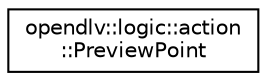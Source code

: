 digraph "Graphical Class Hierarchy"
{
 // LATEX_PDF_SIZE
  edge [fontname="Helvetica",fontsize="10",labelfontname="Helvetica",labelfontsize="10"];
  node [fontname="Helvetica",fontsize="10",shape=record];
  rankdir="LR";
  Node0 [label="opendlv::logic::action\l::PreviewPoint",height=0.2,width=0.4,color="black", fillcolor="white", style="filled",URL="$classopendlv_1_1logic_1_1action_1_1PreviewPoint.html",tooltip=" "];
}
